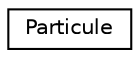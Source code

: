 digraph G
{
  edge [fontname="Helvetica",fontsize="10",labelfontname="Helvetica",labelfontsize="10"];
  node [fontname="Helvetica",fontsize="10",shape=record];
  rankdir="LR";
  Node1 [label="Particule",height=0.2,width=0.4,color="black", fillcolor="white", style="filled",URL="$struct_particule.html"];
}
